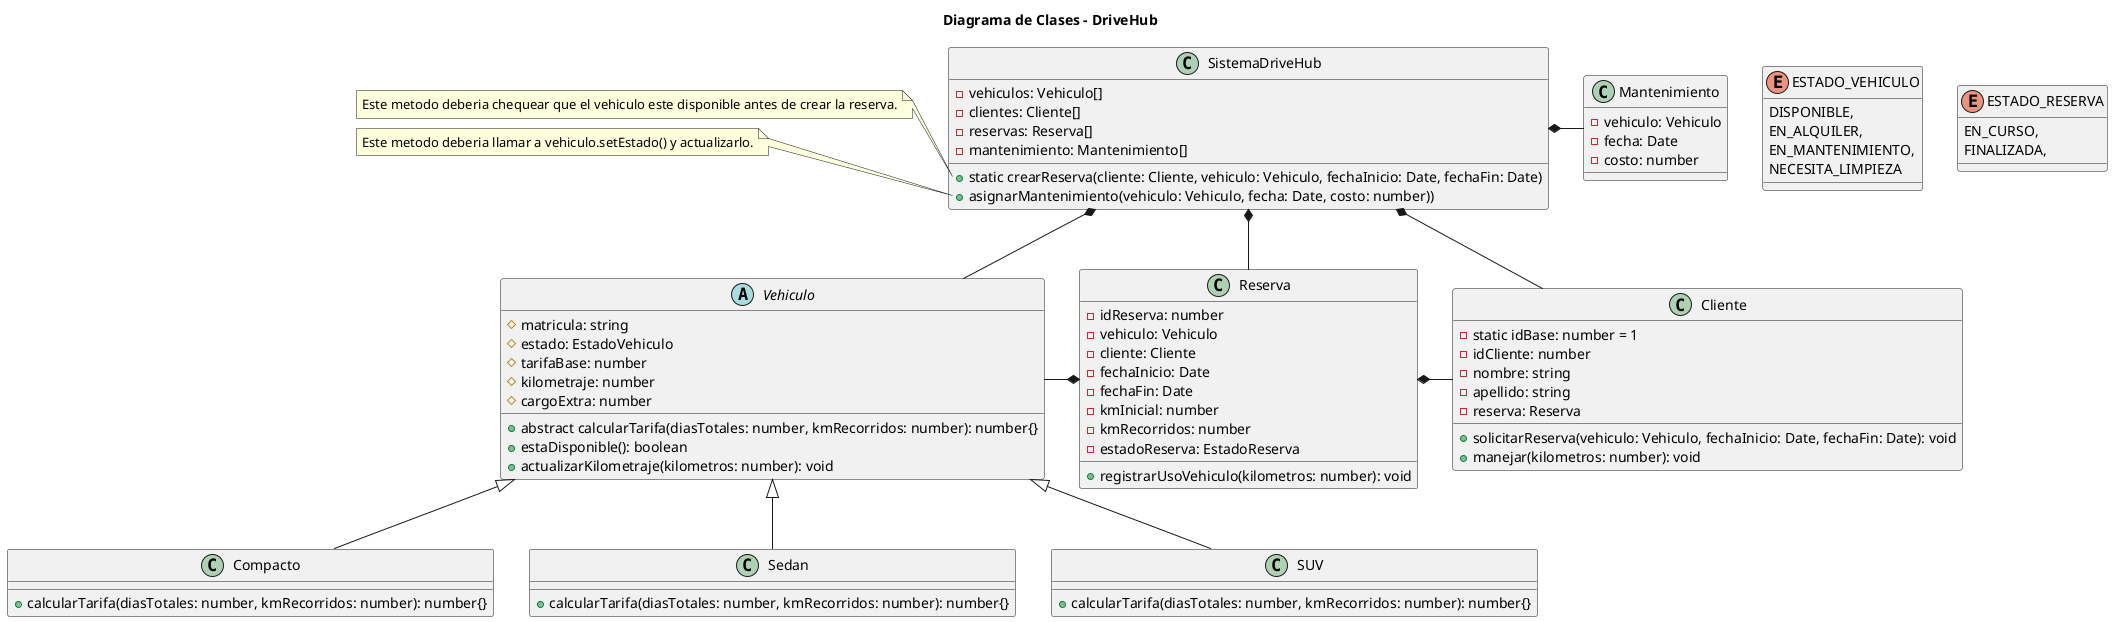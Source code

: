 @startuml DriveHub

' El diagrama de clases es orientativo, podra sufrir cambios a medida que avance el proyecto.

title Diagrama de Clases - DriveHub

enum ESTADO_VEHICULO {
    DISPONIBLE,
    EN_ALQUILER,
    EN_MANTENIMIENTO,
    NECESITA_LIMPIEZA
}

enum ESTADO_RESERVA{
    EN_CURSO,
    FINALIZADA,
}

abstract class Vehiculo {
    # matricula: string
    # estado: EstadoVehiculo
    # tarifaBase: number
    # kilometraje: number
    # cargoExtra: number

    + abstract calcularTarifa(diasTotales: number, kmRecorridos: number): number{}
    + estaDisponible(): boolean
    + actualizarKilometraje(kilometros: number): void

}

class Compacto extends Vehiculo {
    + calcularTarifa(diasTotales: number, kmRecorridos: number): number{}
}

class Sedan extends Vehiculo {
    + calcularTarifa(diasTotales: number, kmRecorridos: number): number{}
}

class SUV extends Vehiculo {
    + calcularTarifa(diasTotales: number, kmRecorridos: number): number{}
}

class Cliente {
    - static idBase: number = 1
    - idCliente: number
    - nombre: string
    - apellido: string
    - reserva: Reserva

    + solicitarReserva(vehiculo: Vehiculo, fechaInicio: Date, fechaFin: Date): void
    + manejar(kilometros: number): void
    
}

class Reserva {
    - idReserva: number
    - vehiculo: Vehiculo
    - cliente: Cliente
    - fechaInicio: Date
    - fechaFin: Date
    - kmInicial: number
    - kmRecorridos: number
    - estadoReserva: EstadoReserva    

    + registrarUsoVehiculo(kilometros: number): void
}

class Mantenimiento {
    - vehiculo: Vehiculo
    - fecha: Date
    - costo: number
}

class SistemaDriveHub {
    - vehiculos: Vehiculo[]
    - clientes: Cliente[]
    - reservas: Reserva[]
    - mantenimiento: Mantenimiento[]    

    + static crearReserva(cliente: Cliente, vehiculo: Vehiculo, fechaInicio: Date, fechaFin: Date)        
    + asignarMantenimiento(vehiculo: Vehiculo, fecha: Date, costo: number)) 

}

'notas
note left of SistemaDriveHub::crearReserva
    Este metodo deberia chequear que el vehiculo este disponible antes de crear la reserva.
end note

note left of SistemaDriveHub::asignarMantenimiento
    Este metodo deberia llamar a vehiculo.setEstado() y actualizarlo.
end note


SistemaDriveHub *-- Vehiculo
SistemaDriveHub *-- Cliente
SistemaDriveHub *-- Reserva
SistemaDriveHub *-r- Mantenimiento

Reserva *-r- Cliente
Reserva *-l- Vehiculo

@enduml